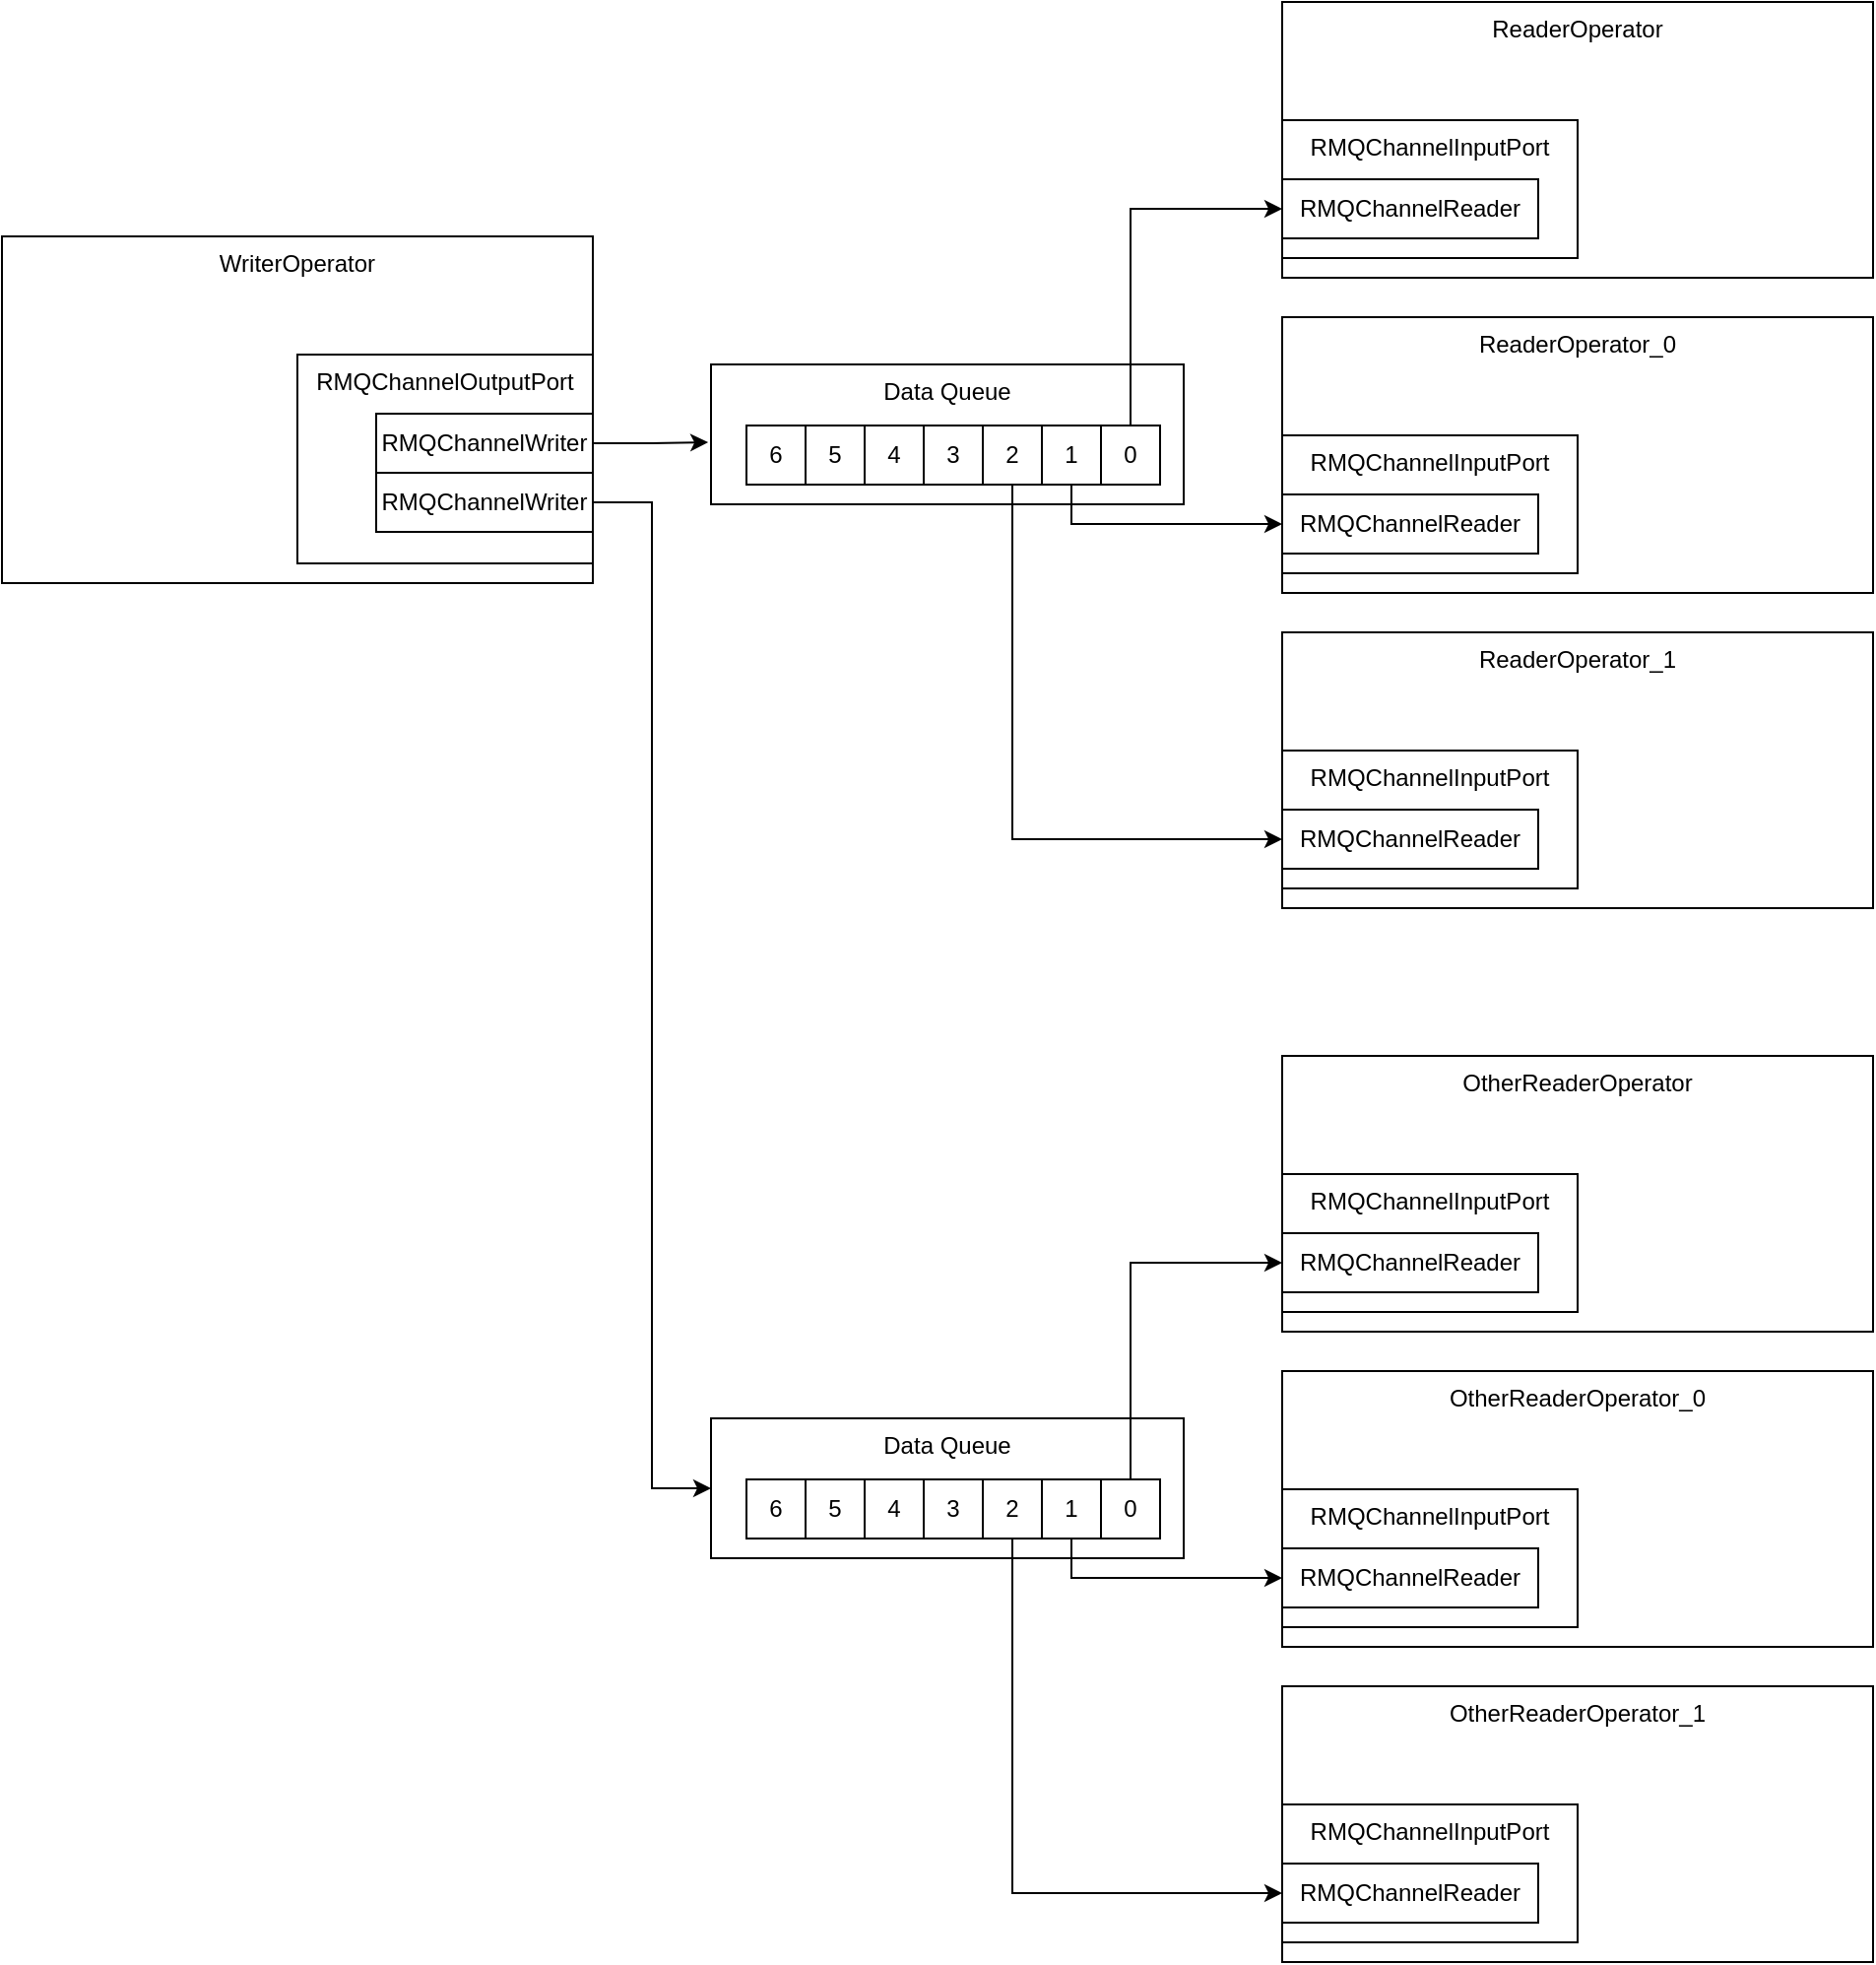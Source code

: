 <mxfile version="22.1.21" type="device">
  <diagram name="Page-1" id="azc2-ThuC2YT-2fPCF3p">
    <mxGraphModel dx="1050" dy="638" grid="1" gridSize="10" guides="1" tooltips="1" connect="1" arrows="1" fold="1" page="1" pageScale="1" pageWidth="3300" pageHeight="4681" math="0" shadow="0">
      <root>
        <mxCell id="0" />
        <mxCell id="1" parent="0" />
        <mxCell id="arF1o24mGjveasYSjzpN-1" value="WriterOperator" style="rounded=0;whiteSpace=wrap;html=1;verticalAlign=top;" parent="1" vertex="1">
          <mxGeometry x="30" y="194" width="300" height="176" as="geometry" />
        </mxCell>
        <mxCell id="arF1o24mGjveasYSjzpN-2" value="RMQChannelOutputPort" style="rounded=0;whiteSpace=wrap;html=1;verticalAlign=top;" parent="1" vertex="1">
          <mxGeometry x="180" y="254" width="150" height="106" as="geometry" />
        </mxCell>
        <mxCell id="PMBBGVUYhLA7eJ7IrGyf-21" style="edgeStyle=orthogonalEdgeStyle;rounded=0;orthogonalLoop=1;jettySize=auto;html=1;entryX=0;entryY=0.5;entryDx=0;entryDy=0;exitX=1;exitY=0.5;exitDx=0;exitDy=0;" parent="1" source="Uij172k2QEWIRrBp3P3e-1" target="PMBBGVUYhLA7eJ7IrGyf-8" edge="1">
          <mxGeometry relative="1" as="geometry" />
        </mxCell>
        <mxCell id="arF1o24mGjveasYSjzpN-3" value="RMQChannelWriter" style="rounded=0;whiteSpace=wrap;html=1;" parent="1" vertex="1">
          <mxGeometry x="220" y="284" width="110" height="30" as="geometry" />
        </mxCell>
        <mxCell id="arF1o24mGjveasYSjzpN-19" value="ReaderOperator" style="rounded=0;whiteSpace=wrap;html=1;verticalAlign=top;" parent="1" vertex="1">
          <mxGeometry x="680" y="75" width="300" height="140" as="geometry" />
        </mxCell>
        <mxCell id="arF1o24mGjveasYSjzpN-20" value="RMQChannelInputPort" style="rounded=0;whiteSpace=wrap;html=1;verticalAlign=top;" parent="1" vertex="1">
          <mxGeometry x="680" y="135" width="150" height="70" as="geometry" />
        </mxCell>
        <mxCell id="arF1o24mGjveasYSjzpN-21" value="RMQChannelReader" style="rounded=0;whiteSpace=wrap;html=1;" parent="1" vertex="1">
          <mxGeometry x="680" y="165" width="130" height="30" as="geometry" />
        </mxCell>
        <mxCell id="arF1o24mGjveasYSjzpN-22" value="ReaderOperator_0" style="rounded=0;whiteSpace=wrap;html=1;verticalAlign=top;" parent="1" vertex="1">
          <mxGeometry x="680" y="235" width="300" height="140" as="geometry" />
        </mxCell>
        <mxCell id="arF1o24mGjveasYSjzpN-23" value="RMQChannelInputPort" style="rounded=0;whiteSpace=wrap;html=1;verticalAlign=top;" parent="1" vertex="1">
          <mxGeometry x="680" y="295" width="150" height="70" as="geometry" />
        </mxCell>
        <mxCell id="arF1o24mGjveasYSjzpN-25" value="ReaderOperator_1" style="rounded=0;whiteSpace=wrap;html=1;verticalAlign=top;" parent="1" vertex="1">
          <mxGeometry x="680" y="395" width="300" height="140" as="geometry" />
        </mxCell>
        <mxCell id="arF1o24mGjveasYSjzpN-26" value="RMQChannelInputPort" style="rounded=0;whiteSpace=wrap;html=1;verticalAlign=top;" parent="1" vertex="1">
          <mxGeometry x="680" y="455" width="150" height="70" as="geometry" />
        </mxCell>
        <mxCell id="arF1o24mGjveasYSjzpN-28" value="Data Queue" style="rounded=0;whiteSpace=wrap;html=1;verticalAlign=top;" parent="1" vertex="1">
          <mxGeometry x="390" y="259" width="240" height="71" as="geometry" />
        </mxCell>
        <mxCell id="TD1AO3fF2TYThikACMSl-7" style="edgeStyle=orthogonalEdgeStyle;rounded=0;orthogonalLoop=1;jettySize=auto;html=1;entryX=0;entryY=0.5;entryDx=0;entryDy=0;exitX=0.5;exitY=0;exitDx=0;exitDy=0;" parent="1" source="arF1o24mGjveasYSjzpN-41" target="arF1o24mGjveasYSjzpN-21" edge="1">
          <mxGeometry relative="1" as="geometry" />
        </mxCell>
        <mxCell id="arF1o24mGjveasYSjzpN-41" value="0" style="rounded=0;whiteSpace=wrap;html=1;verticalAlign=middle;" parent="1" vertex="1">
          <mxGeometry x="588" y="290" width="30" height="30" as="geometry" />
        </mxCell>
        <mxCell id="arF1o24mGjveasYSjzpN-45" style="edgeStyle=orthogonalEdgeStyle;rounded=0;orthogonalLoop=1;jettySize=auto;html=1;entryX=-0.006;entryY=0.557;entryDx=0;entryDy=0;entryPerimeter=0;" parent="1" source="arF1o24mGjveasYSjzpN-3" target="arF1o24mGjveasYSjzpN-28" edge="1">
          <mxGeometry relative="1" as="geometry" />
        </mxCell>
        <mxCell id="TD1AO3fF2TYThikACMSl-8" style="edgeStyle=orthogonalEdgeStyle;rounded=0;orthogonalLoop=1;jettySize=auto;html=1;entryX=0;entryY=0.5;entryDx=0;entryDy=0;exitX=0.5;exitY=1;exitDx=0;exitDy=0;" parent="1" source="TD1AO3fF2TYThikACMSl-1" target="3seudr_W8ZQ7AQd-EMNS-1" edge="1">
          <mxGeometry relative="1" as="geometry">
            <mxPoint x="680" y="340" as="targetPoint" />
          </mxGeometry>
        </mxCell>
        <mxCell id="TD1AO3fF2TYThikACMSl-1" value="1" style="rounded=0;whiteSpace=wrap;html=1;verticalAlign=middle;" parent="1" vertex="1">
          <mxGeometry x="558" y="290" width="30" height="30" as="geometry" />
        </mxCell>
        <mxCell id="TD1AO3fF2TYThikACMSl-9" style="edgeStyle=orthogonalEdgeStyle;rounded=0;orthogonalLoop=1;jettySize=auto;html=1;entryX=0;entryY=0.5;entryDx=0;entryDy=0;exitX=0.5;exitY=1;exitDx=0;exitDy=0;" parent="1" source="TD1AO3fF2TYThikACMSl-2" target="3seudr_W8ZQ7AQd-EMNS-2" edge="1">
          <mxGeometry relative="1" as="geometry">
            <mxPoint x="680" y="500" as="targetPoint" />
          </mxGeometry>
        </mxCell>
        <mxCell id="TD1AO3fF2TYThikACMSl-2" value="2" style="rounded=0;whiteSpace=wrap;html=1;verticalAlign=middle;" parent="1" vertex="1">
          <mxGeometry x="528" y="290" width="30" height="30" as="geometry" />
        </mxCell>
        <mxCell id="TD1AO3fF2TYThikACMSl-3" value="3" style="rounded=0;whiteSpace=wrap;html=1;verticalAlign=middle;" parent="1" vertex="1">
          <mxGeometry x="498" y="290" width="30" height="30" as="geometry" />
        </mxCell>
        <mxCell id="TD1AO3fF2TYThikACMSl-4" value="4" style="rounded=0;whiteSpace=wrap;html=1;verticalAlign=middle;" parent="1" vertex="1">
          <mxGeometry x="468" y="290" width="30" height="30" as="geometry" />
        </mxCell>
        <mxCell id="TD1AO3fF2TYThikACMSl-5" value="5" style="rounded=0;whiteSpace=wrap;html=1;verticalAlign=middle;" parent="1" vertex="1">
          <mxGeometry x="438" y="290" width="30" height="30" as="geometry" />
        </mxCell>
        <mxCell id="TD1AO3fF2TYThikACMSl-6" value="6" style="rounded=0;whiteSpace=wrap;html=1;verticalAlign=middle;" parent="1" vertex="1">
          <mxGeometry x="408" y="290" width="30" height="30" as="geometry" />
        </mxCell>
        <mxCell id="3seudr_W8ZQ7AQd-EMNS-1" value="RMQChannelReader" style="rounded=0;whiteSpace=wrap;html=1;" parent="1" vertex="1">
          <mxGeometry x="680" y="325" width="130" height="30" as="geometry" />
        </mxCell>
        <mxCell id="3seudr_W8ZQ7AQd-EMNS-2" value="RMQChannelReader" style="rounded=0;whiteSpace=wrap;html=1;" parent="1" vertex="1">
          <mxGeometry x="680" y="485" width="130" height="30" as="geometry" />
        </mxCell>
        <mxCell id="PMBBGVUYhLA7eJ7IrGyf-1" value="OtherReaderOperator" style="rounded=0;whiteSpace=wrap;html=1;verticalAlign=top;" parent="1" vertex="1">
          <mxGeometry x="680" y="610" width="300" height="140" as="geometry" />
        </mxCell>
        <mxCell id="PMBBGVUYhLA7eJ7IrGyf-2" value="RMQChannelInputPort" style="rounded=0;whiteSpace=wrap;html=1;verticalAlign=top;" parent="1" vertex="1">
          <mxGeometry x="680" y="670" width="150" height="70" as="geometry" />
        </mxCell>
        <mxCell id="PMBBGVUYhLA7eJ7IrGyf-3" value="RMQChannelReader" style="rounded=0;whiteSpace=wrap;html=1;" parent="1" vertex="1">
          <mxGeometry x="680" y="700" width="130" height="30" as="geometry" />
        </mxCell>
        <mxCell id="PMBBGVUYhLA7eJ7IrGyf-4" value="OtherReaderOperator_0" style="rounded=0;whiteSpace=wrap;html=1;verticalAlign=top;" parent="1" vertex="1">
          <mxGeometry x="680" y="770" width="300" height="140" as="geometry" />
        </mxCell>
        <mxCell id="PMBBGVUYhLA7eJ7IrGyf-5" value="RMQChannelInputPort" style="rounded=0;whiteSpace=wrap;html=1;verticalAlign=top;" parent="1" vertex="1">
          <mxGeometry x="680" y="830" width="150" height="70" as="geometry" />
        </mxCell>
        <mxCell id="PMBBGVUYhLA7eJ7IrGyf-6" value="OtherReaderOperator_1" style="rounded=0;whiteSpace=wrap;html=1;verticalAlign=top;" parent="1" vertex="1">
          <mxGeometry x="680" y="930" width="300" height="140" as="geometry" />
        </mxCell>
        <mxCell id="PMBBGVUYhLA7eJ7IrGyf-7" value="RMQChannelInputPort" style="rounded=0;whiteSpace=wrap;html=1;verticalAlign=top;" parent="1" vertex="1">
          <mxGeometry x="680" y="990" width="150" height="70" as="geometry" />
        </mxCell>
        <mxCell id="PMBBGVUYhLA7eJ7IrGyf-8" value="Data Queue" style="rounded=0;whiteSpace=wrap;html=1;verticalAlign=top;" parent="1" vertex="1">
          <mxGeometry x="390" y="794" width="240" height="71" as="geometry" />
        </mxCell>
        <mxCell id="PMBBGVUYhLA7eJ7IrGyf-9" style="edgeStyle=orthogonalEdgeStyle;rounded=0;orthogonalLoop=1;jettySize=auto;html=1;entryX=0;entryY=0.5;entryDx=0;entryDy=0;exitX=0.5;exitY=0;exitDx=0;exitDy=0;" parent="1" source="PMBBGVUYhLA7eJ7IrGyf-10" target="PMBBGVUYhLA7eJ7IrGyf-3" edge="1">
          <mxGeometry relative="1" as="geometry" />
        </mxCell>
        <mxCell id="PMBBGVUYhLA7eJ7IrGyf-10" value="0" style="rounded=0;whiteSpace=wrap;html=1;verticalAlign=middle;" parent="1" vertex="1">
          <mxGeometry x="588" y="825" width="30" height="30" as="geometry" />
        </mxCell>
        <mxCell id="PMBBGVUYhLA7eJ7IrGyf-11" style="edgeStyle=orthogonalEdgeStyle;rounded=0;orthogonalLoop=1;jettySize=auto;html=1;entryX=0;entryY=0.5;entryDx=0;entryDy=0;exitX=0.5;exitY=1;exitDx=0;exitDy=0;" parent="1" source="PMBBGVUYhLA7eJ7IrGyf-12" target="PMBBGVUYhLA7eJ7IrGyf-19" edge="1">
          <mxGeometry relative="1" as="geometry">
            <mxPoint x="680" y="875" as="targetPoint" />
          </mxGeometry>
        </mxCell>
        <mxCell id="PMBBGVUYhLA7eJ7IrGyf-12" value="1" style="rounded=0;whiteSpace=wrap;html=1;verticalAlign=middle;" parent="1" vertex="1">
          <mxGeometry x="558" y="825" width="30" height="30" as="geometry" />
        </mxCell>
        <mxCell id="PMBBGVUYhLA7eJ7IrGyf-13" style="edgeStyle=orthogonalEdgeStyle;rounded=0;orthogonalLoop=1;jettySize=auto;html=1;entryX=0;entryY=0.5;entryDx=0;entryDy=0;exitX=0.5;exitY=1;exitDx=0;exitDy=0;" parent="1" source="PMBBGVUYhLA7eJ7IrGyf-14" target="PMBBGVUYhLA7eJ7IrGyf-20" edge="1">
          <mxGeometry relative="1" as="geometry">
            <mxPoint x="680" y="1035" as="targetPoint" />
          </mxGeometry>
        </mxCell>
        <mxCell id="PMBBGVUYhLA7eJ7IrGyf-14" value="2" style="rounded=0;whiteSpace=wrap;html=1;verticalAlign=middle;" parent="1" vertex="1">
          <mxGeometry x="528" y="825" width="30" height="30" as="geometry" />
        </mxCell>
        <mxCell id="PMBBGVUYhLA7eJ7IrGyf-15" value="3" style="rounded=0;whiteSpace=wrap;html=1;verticalAlign=middle;" parent="1" vertex="1">
          <mxGeometry x="498" y="825" width="30" height="30" as="geometry" />
        </mxCell>
        <mxCell id="PMBBGVUYhLA7eJ7IrGyf-16" value="4" style="rounded=0;whiteSpace=wrap;html=1;verticalAlign=middle;" parent="1" vertex="1">
          <mxGeometry x="468" y="825" width="30" height="30" as="geometry" />
        </mxCell>
        <mxCell id="PMBBGVUYhLA7eJ7IrGyf-17" value="5" style="rounded=0;whiteSpace=wrap;html=1;verticalAlign=middle;" parent="1" vertex="1">
          <mxGeometry x="438" y="825" width="30" height="30" as="geometry" />
        </mxCell>
        <mxCell id="PMBBGVUYhLA7eJ7IrGyf-18" value="6" style="rounded=0;whiteSpace=wrap;html=1;verticalAlign=middle;" parent="1" vertex="1">
          <mxGeometry x="408" y="825" width="30" height="30" as="geometry" />
        </mxCell>
        <mxCell id="PMBBGVUYhLA7eJ7IrGyf-19" value="RMQChannelReader" style="rounded=0;whiteSpace=wrap;html=1;" parent="1" vertex="1">
          <mxGeometry x="680" y="860" width="130" height="30" as="geometry" />
        </mxCell>
        <mxCell id="PMBBGVUYhLA7eJ7IrGyf-20" value="RMQChannelReader" style="rounded=0;whiteSpace=wrap;html=1;" parent="1" vertex="1">
          <mxGeometry x="680" y="1020" width="130" height="30" as="geometry" />
        </mxCell>
        <mxCell id="Uij172k2QEWIRrBp3P3e-1" value="RMQChannelWriter" style="rounded=0;whiteSpace=wrap;html=1;" vertex="1" parent="1">
          <mxGeometry x="220" y="314" width="110" height="30" as="geometry" />
        </mxCell>
      </root>
    </mxGraphModel>
  </diagram>
</mxfile>
